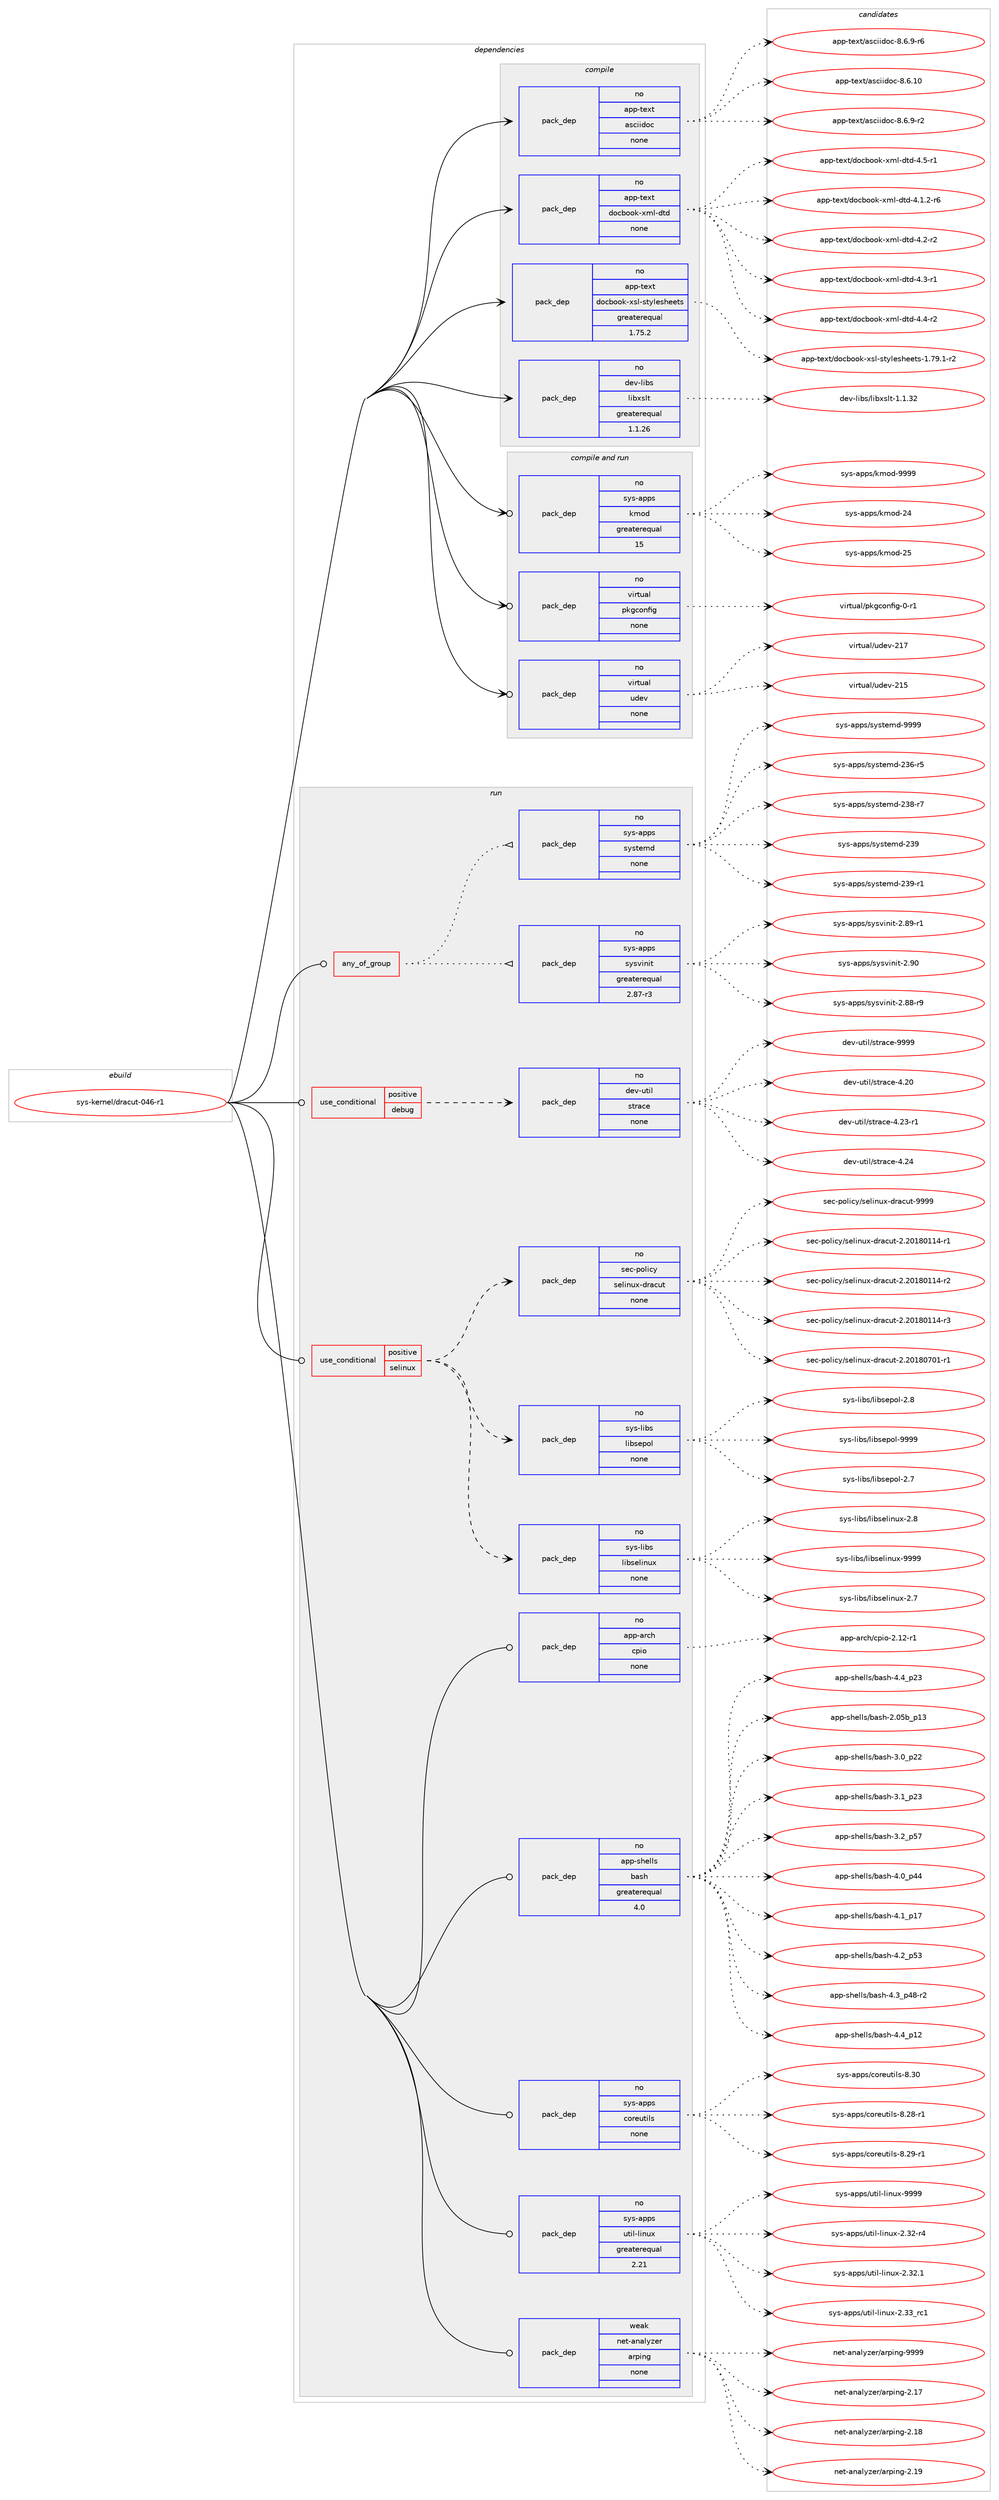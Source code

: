 digraph prolog {

# *************
# Graph options
# *************

newrank=true;
concentrate=true;
compound=true;
graph [rankdir=LR,fontname=Helvetica,fontsize=10,ranksep=1.5];#, ranksep=2.5, nodesep=0.2];
edge  [arrowhead=vee];
node  [fontname=Helvetica,fontsize=10];

# **********
# The ebuild
# **********

subgraph cluster_leftcol {
color=gray;
rank=same;
label=<<i>ebuild</i>>;
id [label="sys-kernel/dracut-046-r1", color=red, width=4, href="../sys-kernel/dracut-046-r1.svg"];
}

# ****************
# The dependencies
# ****************

subgraph cluster_midcol {
color=gray;
label=<<i>dependencies</i>>;
subgraph cluster_compile {
fillcolor="#eeeeee";
style=filled;
label=<<i>compile</i>>;
subgraph pack7965 {
dependency10306 [label=<<TABLE BORDER="0" CELLBORDER="1" CELLSPACING="0" CELLPADDING="4" WIDTH="220"><TR><TD ROWSPAN="6" CELLPADDING="30">pack_dep</TD></TR><TR><TD WIDTH="110">no</TD></TR><TR><TD>app-text</TD></TR><TR><TD>asciidoc</TD></TR><TR><TD>none</TD></TR><TR><TD></TD></TR></TABLE>>, shape=none, color=blue];
}
id:e -> dependency10306:w [weight=20,style="solid",arrowhead="vee"];
subgraph pack7966 {
dependency10307 [label=<<TABLE BORDER="0" CELLBORDER="1" CELLSPACING="0" CELLPADDING="4" WIDTH="220"><TR><TD ROWSPAN="6" CELLPADDING="30">pack_dep</TD></TR><TR><TD WIDTH="110">no</TD></TR><TR><TD>app-text</TD></TR><TR><TD>docbook-xml-dtd</TD></TR><TR><TD>none</TD></TR><TR><TD></TD></TR></TABLE>>, shape=none, color=blue];
}
id:e -> dependency10307:w [weight=20,style="solid",arrowhead="vee"];
subgraph pack7967 {
dependency10308 [label=<<TABLE BORDER="0" CELLBORDER="1" CELLSPACING="0" CELLPADDING="4" WIDTH="220"><TR><TD ROWSPAN="6" CELLPADDING="30">pack_dep</TD></TR><TR><TD WIDTH="110">no</TD></TR><TR><TD>app-text</TD></TR><TR><TD>docbook-xsl-stylesheets</TD></TR><TR><TD>greaterequal</TD></TR><TR><TD>1.75.2</TD></TR></TABLE>>, shape=none, color=blue];
}
id:e -> dependency10308:w [weight=20,style="solid",arrowhead="vee"];
subgraph pack7968 {
dependency10309 [label=<<TABLE BORDER="0" CELLBORDER="1" CELLSPACING="0" CELLPADDING="4" WIDTH="220"><TR><TD ROWSPAN="6" CELLPADDING="30">pack_dep</TD></TR><TR><TD WIDTH="110">no</TD></TR><TR><TD>dev-libs</TD></TR><TR><TD>libxslt</TD></TR><TR><TD>greaterequal</TD></TR><TR><TD>1.1.26</TD></TR></TABLE>>, shape=none, color=blue];
}
id:e -> dependency10309:w [weight=20,style="solid",arrowhead="vee"];
}
subgraph cluster_compileandrun {
fillcolor="#eeeeee";
style=filled;
label=<<i>compile and run</i>>;
subgraph pack7969 {
dependency10310 [label=<<TABLE BORDER="0" CELLBORDER="1" CELLSPACING="0" CELLPADDING="4" WIDTH="220"><TR><TD ROWSPAN="6" CELLPADDING="30">pack_dep</TD></TR><TR><TD WIDTH="110">no</TD></TR><TR><TD>sys-apps</TD></TR><TR><TD>kmod</TD></TR><TR><TD>greaterequal</TD></TR><TR><TD>15</TD></TR></TABLE>>, shape=none, color=blue];
}
id:e -> dependency10310:w [weight=20,style="solid",arrowhead="odotvee"];
subgraph pack7970 {
dependency10311 [label=<<TABLE BORDER="0" CELLBORDER="1" CELLSPACING="0" CELLPADDING="4" WIDTH="220"><TR><TD ROWSPAN="6" CELLPADDING="30">pack_dep</TD></TR><TR><TD WIDTH="110">no</TD></TR><TR><TD>virtual</TD></TR><TR><TD>pkgconfig</TD></TR><TR><TD>none</TD></TR><TR><TD></TD></TR></TABLE>>, shape=none, color=blue];
}
id:e -> dependency10311:w [weight=20,style="solid",arrowhead="odotvee"];
subgraph pack7971 {
dependency10312 [label=<<TABLE BORDER="0" CELLBORDER="1" CELLSPACING="0" CELLPADDING="4" WIDTH="220"><TR><TD ROWSPAN="6" CELLPADDING="30">pack_dep</TD></TR><TR><TD WIDTH="110">no</TD></TR><TR><TD>virtual</TD></TR><TR><TD>udev</TD></TR><TR><TD>none</TD></TR><TR><TD></TD></TR></TABLE>>, shape=none, color=blue];
}
id:e -> dependency10312:w [weight=20,style="solid",arrowhead="odotvee"];
}
subgraph cluster_run {
fillcolor="#eeeeee";
style=filled;
label=<<i>run</i>>;
subgraph any206 {
dependency10313 [label=<<TABLE BORDER="0" CELLBORDER="1" CELLSPACING="0" CELLPADDING="4"><TR><TD CELLPADDING="10">any_of_group</TD></TR></TABLE>>, shape=none, color=red];subgraph pack7972 {
dependency10314 [label=<<TABLE BORDER="0" CELLBORDER="1" CELLSPACING="0" CELLPADDING="4" WIDTH="220"><TR><TD ROWSPAN="6" CELLPADDING="30">pack_dep</TD></TR><TR><TD WIDTH="110">no</TD></TR><TR><TD>sys-apps</TD></TR><TR><TD>sysvinit</TD></TR><TR><TD>greaterequal</TD></TR><TR><TD>2.87-r3</TD></TR></TABLE>>, shape=none, color=blue];
}
dependency10313:e -> dependency10314:w [weight=20,style="dotted",arrowhead="oinv"];
subgraph pack7973 {
dependency10315 [label=<<TABLE BORDER="0" CELLBORDER="1" CELLSPACING="0" CELLPADDING="4" WIDTH="220"><TR><TD ROWSPAN="6" CELLPADDING="30">pack_dep</TD></TR><TR><TD WIDTH="110">no</TD></TR><TR><TD>sys-apps</TD></TR><TR><TD>systemd</TD></TR><TR><TD>none</TD></TR><TR><TD></TD></TR></TABLE>>, shape=none, color=blue];
}
dependency10313:e -> dependency10315:w [weight=20,style="dotted",arrowhead="oinv"];
}
id:e -> dependency10313:w [weight=20,style="solid",arrowhead="odot"];
subgraph cond2126 {
dependency10316 [label=<<TABLE BORDER="0" CELLBORDER="1" CELLSPACING="0" CELLPADDING="4"><TR><TD ROWSPAN="3" CELLPADDING="10">use_conditional</TD></TR><TR><TD>positive</TD></TR><TR><TD>debug</TD></TR></TABLE>>, shape=none, color=red];
subgraph pack7974 {
dependency10317 [label=<<TABLE BORDER="0" CELLBORDER="1" CELLSPACING="0" CELLPADDING="4" WIDTH="220"><TR><TD ROWSPAN="6" CELLPADDING="30">pack_dep</TD></TR><TR><TD WIDTH="110">no</TD></TR><TR><TD>dev-util</TD></TR><TR><TD>strace</TD></TR><TR><TD>none</TD></TR><TR><TD></TD></TR></TABLE>>, shape=none, color=blue];
}
dependency10316:e -> dependency10317:w [weight=20,style="dashed",arrowhead="vee"];
}
id:e -> dependency10316:w [weight=20,style="solid",arrowhead="odot"];
subgraph cond2127 {
dependency10318 [label=<<TABLE BORDER="0" CELLBORDER="1" CELLSPACING="0" CELLPADDING="4"><TR><TD ROWSPAN="3" CELLPADDING="10">use_conditional</TD></TR><TR><TD>positive</TD></TR><TR><TD>selinux</TD></TR></TABLE>>, shape=none, color=red];
subgraph pack7975 {
dependency10319 [label=<<TABLE BORDER="0" CELLBORDER="1" CELLSPACING="0" CELLPADDING="4" WIDTH="220"><TR><TD ROWSPAN="6" CELLPADDING="30">pack_dep</TD></TR><TR><TD WIDTH="110">no</TD></TR><TR><TD>sys-libs</TD></TR><TR><TD>libselinux</TD></TR><TR><TD>none</TD></TR><TR><TD></TD></TR></TABLE>>, shape=none, color=blue];
}
dependency10318:e -> dependency10319:w [weight=20,style="dashed",arrowhead="vee"];
subgraph pack7976 {
dependency10320 [label=<<TABLE BORDER="0" CELLBORDER="1" CELLSPACING="0" CELLPADDING="4" WIDTH="220"><TR><TD ROWSPAN="6" CELLPADDING="30">pack_dep</TD></TR><TR><TD WIDTH="110">no</TD></TR><TR><TD>sys-libs</TD></TR><TR><TD>libsepol</TD></TR><TR><TD>none</TD></TR><TR><TD></TD></TR></TABLE>>, shape=none, color=blue];
}
dependency10318:e -> dependency10320:w [weight=20,style="dashed",arrowhead="vee"];
subgraph pack7977 {
dependency10321 [label=<<TABLE BORDER="0" CELLBORDER="1" CELLSPACING="0" CELLPADDING="4" WIDTH="220"><TR><TD ROWSPAN="6" CELLPADDING="30">pack_dep</TD></TR><TR><TD WIDTH="110">no</TD></TR><TR><TD>sec-policy</TD></TR><TR><TD>selinux-dracut</TD></TR><TR><TD>none</TD></TR><TR><TD></TD></TR></TABLE>>, shape=none, color=blue];
}
dependency10318:e -> dependency10321:w [weight=20,style="dashed",arrowhead="vee"];
}
id:e -> dependency10318:w [weight=20,style="solid",arrowhead="odot"];
subgraph pack7978 {
dependency10322 [label=<<TABLE BORDER="0" CELLBORDER="1" CELLSPACING="0" CELLPADDING="4" WIDTH="220"><TR><TD ROWSPAN="6" CELLPADDING="30">pack_dep</TD></TR><TR><TD WIDTH="110">no</TD></TR><TR><TD>app-arch</TD></TR><TR><TD>cpio</TD></TR><TR><TD>none</TD></TR><TR><TD></TD></TR></TABLE>>, shape=none, color=blue];
}
id:e -> dependency10322:w [weight=20,style="solid",arrowhead="odot"];
subgraph pack7979 {
dependency10323 [label=<<TABLE BORDER="0" CELLBORDER="1" CELLSPACING="0" CELLPADDING="4" WIDTH="220"><TR><TD ROWSPAN="6" CELLPADDING="30">pack_dep</TD></TR><TR><TD WIDTH="110">no</TD></TR><TR><TD>app-shells</TD></TR><TR><TD>bash</TD></TR><TR><TD>greaterequal</TD></TR><TR><TD>4.0</TD></TR></TABLE>>, shape=none, color=blue];
}
id:e -> dependency10323:w [weight=20,style="solid",arrowhead="odot"];
subgraph pack7980 {
dependency10324 [label=<<TABLE BORDER="0" CELLBORDER="1" CELLSPACING="0" CELLPADDING="4" WIDTH="220"><TR><TD ROWSPAN="6" CELLPADDING="30">pack_dep</TD></TR><TR><TD WIDTH="110">no</TD></TR><TR><TD>sys-apps</TD></TR><TR><TD>coreutils</TD></TR><TR><TD>none</TD></TR><TR><TD></TD></TR></TABLE>>, shape=none, color=blue];
}
id:e -> dependency10324:w [weight=20,style="solid",arrowhead="odot"];
subgraph pack7981 {
dependency10325 [label=<<TABLE BORDER="0" CELLBORDER="1" CELLSPACING="0" CELLPADDING="4" WIDTH="220"><TR><TD ROWSPAN="6" CELLPADDING="30">pack_dep</TD></TR><TR><TD WIDTH="110">no</TD></TR><TR><TD>sys-apps</TD></TR><TR><TD>util-linux</TD></TR><TR><TD>greaterequal</TD></TR><TR><TD>2.21</TD></TR></TABLE>>, shape=none, color=blue];
}
id:e -> dependency10325:w [weight=20,style="solid",arrowhead="odot"];
subgraph pack7982 {
dependency10326 [label=<<TABLE BORDER="0" CELLBORDER="1" CELLSPACING="0" CELLPADDING="4" WIDTH="220"><TR><TD ROWSPAN="6" CELLPADDING="30">pack_dep</TD></TR><TR><TD WIDTH="110">weak</TD></TR><TR><TD>net-analyzer</TD></TR><TR><TD>arping</TD></TR><TR><TD>none</TD></TR><TR><TD></TD></TR></TABLE>>, shape=none, color=blue];
}
id:e -> dependency10326:w [weight=20,style="solid",arrowhead="odot"];
}
}

# **************
# The candidates
# **************

subgraph cluster_choices {
rank=same;
color=gray;
label=<<i>candidates</i>>;

subgraph choice7965 {
color=black;
nodesep=1;
choice97112112451161011201164797115991051051001119945564654464948 [label="app-text/asciidoc-8.6.10", color=red, width=4,href="../app-text/asciidoc-8.6.10.svg"];
choice9711211245116101120116479711599105105100111994556465446574511450 [label="app-text/asciidoc-8.6.9-r2", color=red, width=4,href="../app-text/asciidoc-8.6.9-r2.svg"];
choice9711211245116101120116479711599105105100111994556465446574511454 [label="app-text/asciidoc-8.6.9-r6", color=red, width=4,href="../app-text/asciidoc-8.6.9-r6.svg"];
dependency10306:e -> choice97112112451161011201164797115991051051001119945564654464948:w [style=dotted,weight="100"];
dependency10306:e -> choice9711211245116101120116479711599105105100111994556465446574511450:w [style=dotted,weight="100"];
dependency10306:e -> choice9711211245116101120116479711599105105100111994556465446574511454:w [style=dotted,weight="100"];
}
subgraph choice7966 {
color=black;
nodesep=1;
choice971121124511610112011647100111999811111110745120109108451001161004552464946504511454 [label="app-text/docbook-xml-dtd-4.1.2-r6", color=red, width=4,href="../app-text/docbook-xml-dtd-4.1.2-r6.svg"];
choice97112112451161011201164710011199981111111074512010910845100116100455246504511450 [label="app-text/docbook-xml-dtd-4.2-r2", color=red, width=4,href="../app-text/docbook-xml-dtd-4.2-r2.svg"];
choice97112112451161011201164710011199981111111074512010910845100116100455246514511449 [label="app-text/docbook-xml-dtd-4.3-r1", color=red, width=4,href="../app-text/docbook-xml-dtd-4.3-r1.svg"];
choice97112112451161011201164710011199981111111074512010910845100116100455246524511450 [label="app-text/docbook-xml-dtd-4.4-r2", color=red, width=4,href="../app-text/docbook-xml-dtd-4.4-r2.svg"];
choice97112112451161011201164710011199981111111074512010910845100116100455246534511449 [label="app-text/docbook-xml-dtd-4.5-r1", color=red, width=4,href="../app-text/docbook-xml-dtd-4.5-r1.svg"];
dependency10307:e -> choice971121124511610112011647100111999811111110745120109108451001161004552464946504511454:w [style=dotted,weight="100"];
dependency10307:e -> choice97112112451161011201164710011199981111111074512010910845100116100455246504511450:w [style=dotted,weight="100"];
dependency10307:e -> choice97112112451161011201164710011199981111111074512010910845100116100455246514511449:w [style=dotted,weight="100"];
dependency10307:e -> choice97112112451161011201164710011199981111111074512010910845100116100455246524511450:w [style=dotted,weight="100"];
dependency10307:e -> choice97112112451161011201164710011199981111111074512010910845100116100455246534511449:w [style=dotted,weight="100"];
}
subgraph choice7967 {
color=black;
nodesep=1;
choice97112112451161011201164710011199981111111074512011510845115116121108101115104101101116115454946555746494511450 [label="app-text/docbook-xsl-stylesheets-1.79.1-r2", color=red, width=4,href="../app-text/docbook-xsl-stylesheets-1.79.1-r2.svg"];
dependency10308:e -> choice97112112451161011201164710011199981111111074512011510845115116121108101115104101101116115454946555746494511450:w [style=dotted,weight="100"];
}
subgraph choice7968 {
color=black;
nodesep=1;
choice1001011184510810598115471081059812011510811645494649465150 [label="dev-libs/libxslt-1.1.32", color=red, width=4,href="../dev-libs/libxslt-1.1.32.svg"];
dependency10309:e -> choice1001011184510810598115471081059812011510811645494649465150:w [style=dotted,weight="100"];
}
subgraph choice7969 {
color=black;
nodesep=1;
choice115121115459711211211547107109111100455052 [label="sys-apps/kmod-24", color=red, width=4,href="../sys-apps/kmod-24.svg"];
choice115121115459711211211547107109111100455053 [label="sys-apps/kmod-25", color=red, width=4,href="../sys-apps/kmod-25.svg"];
choice1151211154597112112115471071091111004557575757 [label="sys-apps/kmod-9999", color=red, width=4,href="../sys-apps/kmod-9999.svg"];
dependency10310:e -> choice115121115459711211211547107109111100455052:w [style=dotted,weight="100"];
dependency10310:e -> choice115121115459711211211547107109111100455053:w [style=dotted,weight="100"];
dependency10310:e -> choice1151211154597112112115471071091111004557575757:w [style=dotted,weight="100"];
}
subgraph choice7970 {
color=black;
nodesep=1;
choice11810511411611797108471121071039911111010210510345484511449 [label="virtual/pkgconfig-0-r1", color=red, width=4,href="../virtual/pkgconfig-0-r1.svg"];
dependency10311:e -> choice11810511411611797108471121071039911111010210510345484511449:w [style=dotted,weight="100"];
}
subgraph choice7971 {
color=black;
nodesep=1;
choice118105114116117971084711710010111845504953 [label="virtual/udev-215", color=red, width=4,href="../virtual/udev-215.svg"];
choice118105114116117971084711710010111845504955 [label="virtual/udev-217", color=red, width=4,href="../virtual/udev-217.svg"];
dependency10312:e -> choice118105114116117971084711710010111845504953:w [style=dotted,weight="100"];
dependency10312:e -> choice118105114116117971084711710010111845504955:w [style=dotted,weight="100"];
}
subgraph choice7972 {
color=black;
nodesep=1;
choice11512111545971121121154711512111511810511010511645504656564511457 [label="sys-apps/sysvinit-2.88-r9", color=red, width=4,href="../sys-apps/sysvinit-2.88-r9.svg"];
choice11512111545971121121154711512111511810511010511645504656574511449 [label="sys-apps/sysvinit-2.89-r1", color=red, width=4,href="../sys-apps/sysvinit-2.89-r1.svg"];
choice1151211154597112112115471151211151181051101051164550465748 [label="sys-apps/sysvinit-2.90", color=red, width=4,href="../sys-apps/sysvinit-2.90.svg"];
dependency10314:e -> choice11512111545971121121154711512111511810511010511645504656564511457:w [style=dotted,weight="100"];
dependency10314:e -> choice11512111545971121121154711512111511810511010511645504656574511449:w [style=dotted,weight="100"];
dependency10314:e -> choice1151211154597112112115471151211151181051101051164550465748:w [style=dotted,weight="100"];
}
subgraph choice7973 {
color=black;
nodesep=1;
choice115121115459711211211547115121115116101109100455051544511453 [label="sys-apps/systemd-236-r5", color=red, width=4,href="../sys-apps/systemd-236-r5.svg"];
choice115121115459711211211547115121115116101109100455051564511455 [label="sys-apps/systemd-238-r7", color=red, width=4,href="../sys-apps/systemd-238-r7.svg"];
choice11512111545971121121154711512111511610110910045505157 [label="sys-apps/systemd-239", color=red, width=4,href="../sys-apps/systemd-239.svg"];
choice115121115459711211211547115121115116101109100455051574511449 [label="sys-apps/systemd-239-r1", color=red, width=4,href="../sys-apps/systemd-239-r1.svg"];
choice1151211154597112112115471151211151161011091004557575757 [label="sys-apps/systemd-9999", color=red, width=4,href="../sys-apps/systemd-9999.svg"];
dependency10315:e -> choice115121115459711211211547115121115116101109100455051544511453:w [style=dotted,weight="100"];
dependency10315:e -> choice115121115459711211211547115121115116101109100455051564511455:w [style=dotted,weight="100"];
dependency10315:e -> choice11512111545971121121154711512111511610110910045505157:w [style=dotted,weight="100"];
dependency10315:e -> choice115121115459711211211547115121115116101109100455051574511449:w [style=dotted,weight="100"];
dependency10315:e -> choice1151211154597112112115471151211151161011091004557575757:w [style=dotted,weight="100"];
}
subgraph choice7974 {
color=black;
nodesep=1;
choice100101118451171161051084711511611497991014552465048 [label="dev-util/strace-4.20", color=red, width=4,href="../dev-util/strace-4.20.svg"];
choice1001011184511711610510847115116114979910145524650514511449 [label="dev-util/strace-4.23-r1", color=red, width=4,href="../dev-util/strace-4.23-r1.svg"];
choice100101118451171161051084711511611497991014552465052 [label="dev-util/strace-4.24", color=red, width=4,href="../dev-util/strace-4.24.svg"];
choice100101118451171161051084711511611497991014557575757 [label="dev-util/strace-9999", color=red, width=4,href="../dev-util/strace-9999.svg"];
dependency10317:e -> choice100101118451171161051084711511611497991014552465048:w [style=dotted,weight="100"];
dependency10317:e -> choice1001011184511711610510847115116114979910145524650514511449:w [style=dotted,weight="100"];
dependency10317:e -> choice100101118451171161051084711511611497991014552465052:w [style=dotted,weight="100"];
dependency10317:e -> choice100101118451171161051084711511611497991014557575757:w [style=dotted,weight="100"];
}
subgraph choice7975 {
color=black;
nodesep=1;
choice1151211154510810598115471081059811510110810511011712045504655 [label="sys-libs/libselinux-2.7", color=red, width=4,href="../sys-libs/libselinux-2.7.svg"];
choice1151211154510810598115471081059811510110810511011712045504656 [label="sys-libs/libselinux-2.8", color=red, width=4,href="../sys-libs/libselinux-2.8.svg"];
choice115121115451081059811547108105981151011081051101171204557575757 [label="sys-libs/libselinux-9999", color=red, width=4,href="../sys-libs/libselinux-9999.svg"];
dependency10319:e -> choice1151211154510810598115471081059811510110810511011712045504655:w [style=dotted,weight="100"];
dependency10319:e -> choice1151211154510810598115471081059811510110810511011712045504656:w [style=dotted,weight="100"];
dependency10319:e -> choice115121115451081059811547108105981151011081051101171204557575757:w [style=dotted,weight="100"];
}
subgraph choice7976 {
color=black;
nodesep=1;
choice1151211154510810598115471081059811510111211110845504655 [label="sys-libs/libsepol-2.7", color=red, width=4,href="../sys-libs/libsepol-2.7.svg"];
choice1151211154510810598115471081059811510111211110845504656 [label="sys-libs/libsepol-2.8", color=red, width=4,href="../sys-libs/libsepol-2.8.svg"];
choice115121115451081059811547108105981151011121111084557575757 [label="sys-libs/libsepol-9999", color=red, width=4,href="../sys-libs/libsepol-9999.svg"];
dependency10320:e -> choice1151211154510810598115471081059811510111211110845504655:w [style=dotted,weight="100"];
dependency10320:e -> choice1151211154510810598115471081059811510111211110845504656:w [style=dotted,weight="100"];
dependency10320:e -> choice115121115451081059811547108105981151011121111084557575757:w [style=dotted,weight="100"];
}
subgraph choice7977 {
color=black;
nodesep=1;
choice1151019945112111108105991214711510110810511011712045100114979911711645504650484956484949524511449 [label="sec-policy/selinux-dracut-2.20180114-r1", color=red, width=4,href="../sec-policy/selinux-dracut-2.20180114-r1.svg"];
choice1151019945112111108105991214711510110810511011712045100114979911711645504650484956484949524511450 [label="sec-policy/selinux-dracut-2.20180114-r2", color=red, width=4,href="../sec-policy/selinux-dracut-2.20180114-r2.svg"];
choice1151019945112111108105991214711510110810511011712045100114979911711645504650484956484949524511451 [label="sec-policy/selinux-dracut-2.20180114-r3", color=red, width=4,href="../sec-policy/selinux-dracut-2.20180114-r3.svg"];
choice1151019945112111108105991214711510110810511011712045100114979911711645504650484956485548494511449 [label="sec-policy/selinux-dracut-2.20180701-r1", color=red, width=4,href="../sec-policy/selinux-dracut-2.20180701-r1.svg"];
choice115101994511211110810599121471151011081051101171204510011497991171164557575757 [label="sec-policy/selinux-dracut-9999", color=red, width=4,href="../sec-policy/selinux-dracut-9999.svg"];
dependency10321:e -> choice1151019945112111108105991214711510110810511011712045100114979911711645504650484956484949524511449:w [style=dotted,weight="100"];
dependency10321:e -> choice1151019945112111108105991214711510110810511011712045100114979911711645504650484956484949524511450:w [style=dotted,weight="100"];
dependency10321:e -> choice1151019945112111108105991214711510110810511011712045100114979911711645504650484956484949524511451:w [style=dotted,weight="100"];
dependency10321:e -> choice1151019945112111108105991214711510110810511011712045100114979911711645504650484956485548494511449:w [style=dotted,weight="100"];
dependency10321:e -> choice115101994511211110810599121471151011081051101171204510011497991171164557575757:w [style=dotted,weight="100"];
}
subgraph choice7978 {
color=black;
nodesep=1;
choice97112112459711499104479911210511145504649504511449 [label="app-arch/cpio-2.12-r1", color=red, width=4,href="../app-arch/cpio-2.12-r1.svg"];
dependency10322:e -> choice97112112459711499104479911210511145504649504511449:w [style=dotted,weight="100"];
}
subgraph choice7979 {
color=black;
nodesep=1;
choice9711211245115104101108108115479897115104455046485398951124951 [label="app-shells/bash-2.05b_p13", color=red, width=4,href="../app-shells/bash-2.05b_p13.svg"];
choice971121124511510410110810811547989711510445514648951125050 [label="app-shells/bash-3.0_p22", color=red, width=4,href="../app-shells/bash-3.0_p22.svg"];
choice971121124511510410110810811547989711510445514649951125051 [label="app-shells/bash-3.1_p23", color=red, width=4,href="../app-shells/bash-3.1_p23.svg"];
choice971121124511510410110810811547989711510445514650951125355 [label="app-shells/bash-3.2_p57", color=red, width=4,href="../app-shells/bash-3.2_p57.svg"];
choice971121124511510410110810811547989711510445524648951125252 [label="app-shells/bash-4.0_p44", color=red, width=4,href="../app-shells/bash-4.0_p44.svg"];
choice971121124511510410110810811547989711510445524649951124955 [label="app-shells/bash-4.1_p17", color=red, width=4,href="../app-shells/bash-4.1_p17.svg"];
choice971121124511510410110810811547989711510445524650951125351 [label="app-shells/bash-4.2_p53", color=red, width=4,href="../app-shells/bash-4.2_p53.svg"];
choice9711211245115104101108108115479897115104455246519511252564511450 [label="app-shells/bash-4.3_p48-r2", color=red, width=4,href="../app-shells/bash-4.3_p48-r2.svg"];
choice971121124511510410110810811547989711510445524652951124950 [label="app-shells/bash-4.4_p12", color=red, width=4,href="../app-shells/bash-4.4_p12.svg"];
choice971121124511510410110810811547989711510445524652951125051 [label="app-shells/bash-4.4_p23", color=red, width=4,href="../app-shells/bash-4.4_p23.svg"];
dependency10323:e -> choice9711211245115104101108108115479897115104455046485398951124951:w [style=dotted,weight="100"];
dependency10323:e -> choice971121124511510410110810811547989711510445514648951125050:w [style=dotted,weight="100"];
dependency10323:e -> choice971121124511510410110810811547989711510445514649951125051:w [style=dotted,weight="100"];
dependency10323:e -> choice971121124511510410110810811547989711510445514650951125355:w [style=dotted,weight="100"];
dependency10323:e -> choice971121124511510410110810811547989711510445524648951125252:w [style=dotted,weight="100"];
dependency10323:e -> choice971121124511510410110810811547989711510445524649951124955:w [style=dotted,weight="100"];
dependency10323:e -> choice971121124511510410110810811547989711510445524650951125351:w [style=dotted,weight="100"];
dependency10323:e -> choice9711211245115104101108108115479897115104455246519511252564511450:w [style=dotted,weight="100"];
dependency10323:e -> choice971121124511510410110810811547989711510445524652951124950:w [style=dotted,weight="100"];
dependency10323:e -> choice971121124511510410110810811547989711510445524652951125051:w [style=dotted,weight="100"];
}
subgraph choice7980 {
color=black;
nodesep=1;
choice1151211154597112112115479911111410111711610510811545564650564511449 [label="sys-apps/coreutils-8.28-r1", color=red, width=4,href="../sys-apps/coreutils-8.28-r1.svg"];
choice1151211154597112112115479911111410111711610510811545564650574511449 [label="sys-apps/coreutils-8.29-r1", color=red, width=4,href="../sys-apps/coreutils-8.29-r1.svg"];
choice115121115459711211211547991111141011171161051081154556465148 [label="sys-apps/coreutils-8.30", color=red, width=4,href="../sys-apps/coreutils-8.30.svg"];
dependency10324:e -> choice1151211154597112112115479911111410111711610510811545564650564511449:w [style=dotted,weight="100"];
dependency10324:e -> choice1151211154597112112115479911111410111711610510811545564650574511449:w [style=dotted,weight="100"];
dependency10324:e -> choice115121115459711211211547991111141011171161051081154556465148:w [style=dotted,weight="100"];
}
subgraph choice7981 {
color=black;
nodesep=1;
choice1151211154597112112115471171161051084510810511011712045504651504511452 [label="sys-apps/util-linux-2.32-r4", color=red, width=4,href="../sys-apps/util-linux-2.32-r4.svg"];
choice1151211154597112112115471171161051084510810511011712045504651504649 [label="sys-apps/util-linux-2.32.1", color=red, width=4,href="../sys-apps/util-linux-2.32.1.svg"];
choice115121115459711211211547117116105108451081051101171204550465151951149949 [label="sys-apps/util-linux-2.33_rc1", color=red, width=4,href="../sys-apps/util-linux-2.33_rc1.svg"];
choice115121115459711211211547117116105108451081051101171204557575757 [label="sys-apps/util-linux-9999", color=red, width=4,href="../sys-apps/util-linux-9999.svg"];
dependency10325:e -> choice1151211154597112112115471171161051084510810511011712045504651504511452:w [style=dotted,weight="100"];
dependency10325:e -> choice1151211154597112112115471171161051084510810511011712045504651504649:w [style=dotted,weight="100"];
dependency10325:e -> choice115121115459711211211547117116105108451081051101171204550465151951149949:w [style=dotted,weight="100"];
dependency10325:e -> choice115121115459711211211547117116105108451081051101171204557575757:w [style=dotted,weight="100"];
}
subgraph choice7982 {
color=black;
nodesep=1;
choice11010111645971109710812112210111447971141121051101034550464955 [label="net-analyzer/arping-2.17", color=red, width=4,href="../net-analyzer/arping-2.17.svg"];
choice11010111645971109710812112210111447971141121051101034550464956 [label="net-analyzer/arping-2.18", color=red, width=4,href="../net-analyzer/arping-2.18.svg"];
choice11010111645971109710812112210111447971141121051101034550464957 [label="net-analyzer/arping-2.19", color=red, width=4,href="../net-analyzer/arping-2.19.svg"];
choice11010111645971109710812112210111447971141121051101034557575757 [label="net-analyzer/arping-9999", color=red, width=4,href="../net-analyzer/arping-9999.svg"];
dependency10326:e -> choice11010111645971109710812112210111447971141121051101034550464955:w [style=dotted,weight="100"];
dependency10326:e -> choice11010111645971109710812112210111447971141121051101034550464956:w [style=dotted,weight="100"];
dependency10326:e -> choice11010111645971109710812112210111447971141121051101034550464957:w [style=dotted,weight="100"];
dependency10326:e -> choice11010111645971109710812112210111447971141121051101034557575757:w [style=dotted,weight="100"];
}
}

}
